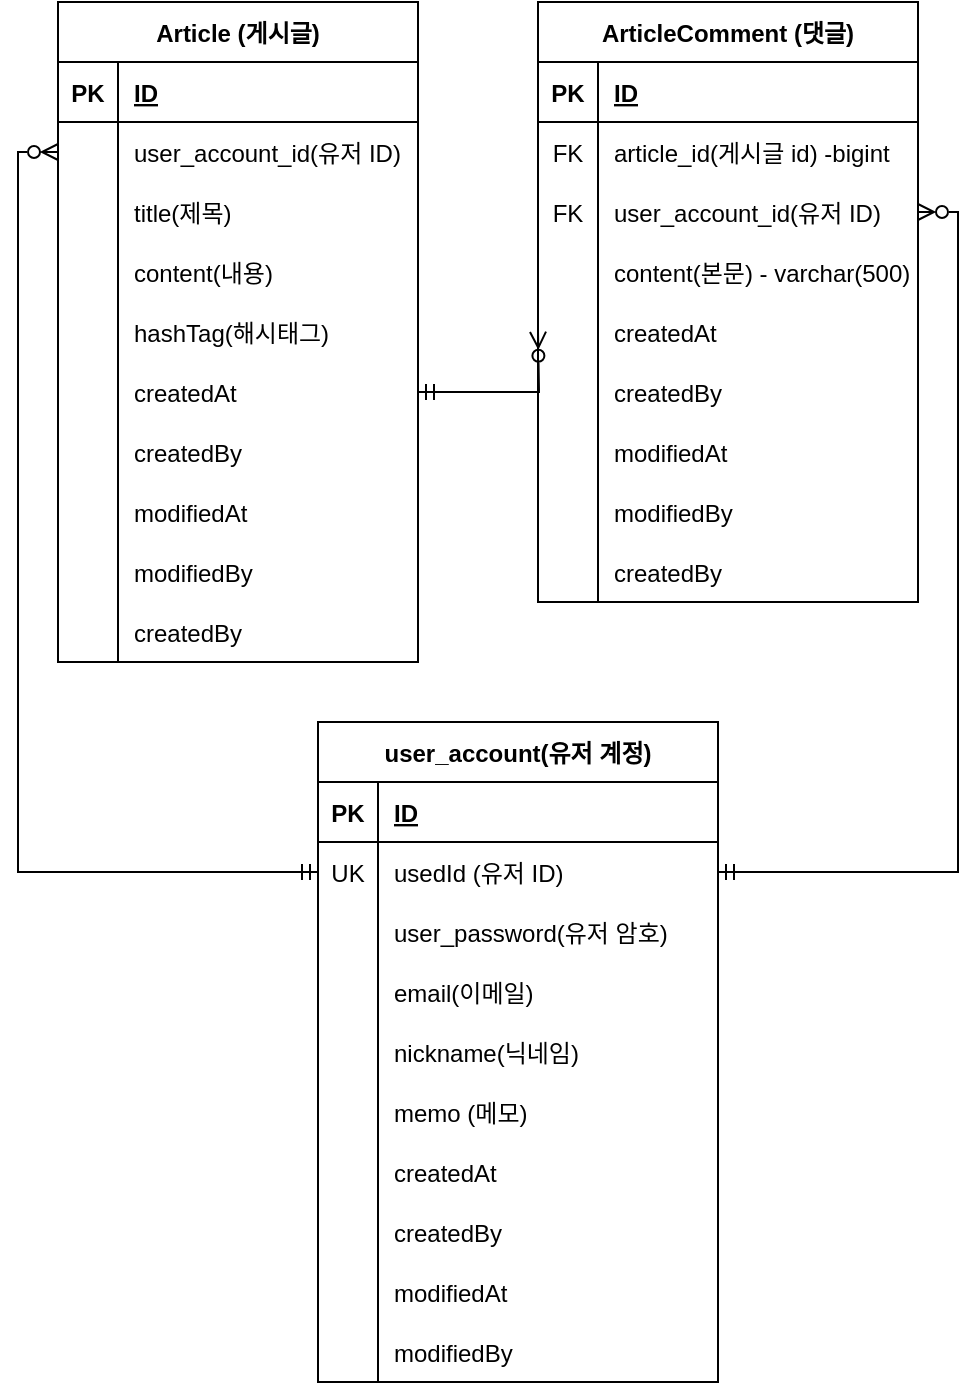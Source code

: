 <mxfile version="20.7.4" type="github">
  <diagram id="OwO4yS9bW_4lTcXqyzmF" name="페이지-1">
    <mxGraphModel dx="1562" dy="837" grid="1" gridSize="10" guides="1" tooltips="1" connect="1" arrows="1" fold="1" page="1" pageScale="1" pageWidth="600" pageHeight="800" math="0" shadow="0">
      <root>
        <mxCell id="0" />
        <mxCell id="1" parent="0" />
        <mxCell id="6bdgPJp6Vkw2izHmAXjf-1" value="Article (게시글)" style="shape=table;startSize=30;container=1;collapsible=1;childLayout=tableLayout;fixedRows=1;rowLines=0;fontStyle=1;align=center;resizeLast=1;" parent="1" vertex="1">
          <mxGeometry x="100" y="40" width="180" height="330" as="geometry" />
        </mxCell>
        <mxCell id="6bdgPJp6Vkw2izHmAXjf-2" value="" style="shape=tableRow;horizontal=0;startSize=0;swimlaneHead=0;swimlaneBody=0;fillColor=none;collapsible=0;dropTarget=0;points=[[0,0.5],[1,0.5]];portConstraint=eastwest;top=0;left=0;right=0;bottom=1;" parent="6bdgPJp6Vkw2izHmAXjf-1" vertex="1">
          <mxGeometry y="30" width="180" height="30" as="geometry" />
        </mxCell>
        <mxCell id="6bdgPJp6Vkw2izHmAXjf-3" value="PK" style="shape=partialRectangle;connectable=0;fillColor=none;top=0;left=0;bottom=0;right=0;fontStyle=1;overflow=hidden;" parent="6bdgPJp6Vkw2izHmAXjf-2" vertex="1">
          <mxGeometry width="30" height="30" as="geometry">
            <mxRectangle width="30" height="30" as="alternateBounds" />
          </mxGeometry>
        </mxCell>
        <mxCell id="6bdgPJp6Vkw2izHmAXjf-4" value="ID" style="shape=partialRectangle;connectable=0;fillColor=none;top=0;left=0;bottom=0;right=0;align=left;spacingLeft=6;fontStyle=5;overflow=hidden;" parent="6bdgPJp6Vkw2izHmAXjf-2" vertex="1">
          <mxGeometry x="30" width="150" height="30" as="geometry">
            <mxRectangle width="150" height="30" as="alternateBounds" />
          </mxGeometry>
        </mxCell>
        <mxCell id="6bdgPJp6Vkw2izHmAXjf-5" value="" style="shape=tableRow;horizontal=0;startSize=0;swimlaneHead=0;swimlaneBody=0;fillColor=none;collapsible=0;dropTarget=0;points=[[0,0.5],[1,0.5]];portConstraint=eastwest;top=0;left=0;right=0;bottom=0;" parent="6bdgPJp6Vkw2izHmAXjf-1" vertex="1">
          <mxGeometry y="60" width="180" height="30" as="geometry" />
        </mxCell>
        <mxCell id="6bdgPJp6Vkw2izHmAXjf-6" value="" style="shape=partialRectangle;connectable=0;fillColor=none;top=0;left=0;bottom=0;right=0;editable=1;overflow=hidden;" parent="6bdgPJp6Vkw2izHmAXjf-5" vertex="1">
          <mxGeometry width="30" height="30" as="geometry">
            <mxRectangle width="30" height="30" as="alternateBounds" />
          </mxGeometry>
        </mxCell>
        <mxCell id="6bdgPJp6Vkw2izHmAXjf-7" value="user_account_id(유저 ID)" style="shape=partialRectangle;connectable=0;fillColor=none;top=0;left=0;bottom=0;right=0;align=left;spacingLeft=6;overflow=hidden;" parent="6bdgPJp6Vkw2izHmAXjf-5" vertex="1">
          <mxGeometry x="30" width="150" height="30" as="geometry">
            <mxRectangle width="150" height="30" as="alternateBounds" />
          </mxGeometry>
        </mxCell>
        <mxCell id="kpHpAsvgf5QoxZTYbaYx-33" value="" style="shape=tableRow;horizontal=0;startSize=0;swimlaneHead=0;swimlaneBody=0;fillColor=none;collapsible=0;dropTarget=0;points=[[0,0.5],[1,0.5]];portConstraint=eastwest;top=0;left=0;right=0;bottom=0;" vertex="1" parent="6bdgPJp6Vkw2izHmAXjf-1">
          <mxGeometry y="90" width="180" height="30" as="geometry" />
        </mxCell>
        <mxCell id="kpHpAsvgf5QoxZTYbaYx-34" value="" style="shape=partialRectangle;connectable=0;fillColor=none;top=0;left=0;bottom=0;right=0;editable=1;overflow=hidden;" vertex="1" parent="kpHpAsvgf5QoxZTYbaYx-33">
          <mxGeometry width="30" height="30" as="geometry">
            <mxRectangle width="30" height="30" as="alternateBounds" />
          </mxGeometry>
        </mxCell>
        <mxCell id="kpHpAsvgf5QoxZTYbaYx-35" value="title(제목)" style="shape=partialRectangle;connectable=0;fillColor=none;top=0;left=0;bottom=0;right=0;align=left;spacingLeft=6;overflow=hidden;" vertex="1" parent="kpHpAsvgf5QoxZTYbaYx-33">
          <mxGeometry x="30" width="150" height="30" as="geometry">
            <mxRectangle width="150" height="30" as="alternateBounds" />
          </mxGeometry>
        </mxCell>
        <mxCell id="6bdgPJp6Vkw2izHmAXjf-8" value="" style="shape=tableRow;horizontal=0;startSize=0;swimlaneHead=0;swimlaneBody=0;fillColor=none;collapsible=0;dropTarget=0;points=[[0,0.5],[1,0.5]];portConstraint=eastwest;top=0;left=0;right=0;bottom=0;" parent="6bdgPJp6Vkw2izHmAXjf-1" vertex="1">
          <mxGeometry y="120" width="180" height="30" as="geometry" />
        </mxCell>
        <mxCell id="6bdgPJp6Vkw2izHmAXjf-9" value="" style="shape=partialRectangle;connectable=0;fillColor=none;top=0;left=0;bottom=0;right=0;editable=1;overflow=hidden;" parent="6bdgPJp6Vkw2izHmAXjf-8" vertex="1">
          <mxGeometry width="30" height="30" as="geometry">
            <mxRectangle width="30" height="30" as="alternateBounds" />
          </mxGeometry>
        </mxCell>
        <mxCell id="6bdgPJp6Vkw2izHmAXjf-10" value="content(내용)" style="shape=partialRectangle;connectable=0;fillColor=none;top=0;left=0;bottom=0;right=0;align=left;spacingLeft=6;overflow=hidden;" parent="6bdgPJp6Vkw2izHmAXjf-8" vertex="1">
          <mxGeometry x="30" width="150" height="30" as="geometry">
            <mxRectangle width="150" height="30" as="alternateBounds" />
          </mxGeometry>
        </mxCell>
        <mxCell id="6bdgPJp6Vkw2izHmAXjf-11" value="" style="shape=tableRow;horizontal=0;startSize=0;swimlaneHead=0;swimlaneBody=0;fillColor=none;collapsible=0;dropTarget=0;points=[[0,0.5],[1,0.5]];portConstraint=eastwest;top=0;left=0;right=0;bottom=0;" parent="6bdgPJp6Vkw2izHmAXjf-1" vertex="1">
          <mxGeometry y="150" width="180" height="30" as="geometry" />
        </mxCell>
        <mxCell id="6bdgPJp6Vkw2izHmAXjf-12" value="" style="shape=partialRectangle;connectable=0;fillColor=none;top=0;left=0;bottom=0;right=0;editable=1;overflow=hidden;" parent="6bdgPJp6Vkw2izHmAXjf-11" vertex="1">
          <mxGeometry width="30" height="30" as="geometry">
            <mxRectangle width="30" height="30" as="alternateBounds" />
          </mxGeometry>
        </mxCell>
        <mxCell id="6bdgPJp6Vkw2izHmAXjf-13" value="hashTag(해시태그)" style="shape=partialRectangle;connectable=0;fillColor=none;top=0;left=0;bottom=0;right=0;align=left;spacingLeft=6;overflow=hidden;" parent="6bdgPJp6Vkw2izHmAXjf-11" vertex="1">
          <mxGeometry x="30" width="150" height="30" as="geometry">
            <mxRectangle width="150" height="30" as="alternateBounds" />
          </mxGeometry>
        </mxCell>
        <mxCell id="6bdgPJp6Vkw2izHmAXjf-14" value="" style="shape=tableRow;horizontal=0;startSize=0;swimlaneHead=0;swimlaneBody=0;fillColor=none;collapsible=0;dropTarget=0;points=[[0,0.5],[1,0.5]];portConstraint=eastwest;top=0;left=0;right=0;bottom=0;" parent="6bdgPJp6Vkw2izHmAXjf-1" vertex="1">
          <mxGeometry y="180" width="180" height="30" as="geometry" />
        </mxCell>
        <mxCell id="6bdgPJp6Vkw2izHmAXjf-15" value="" style="shape=partialRectangle;connectable=0;fillColor=none;top=0;left=0;bottom=0;right=0;editable=1;overflow=hidden;" parent="6bdgPJp6Vkw2izHmAXjf-14" vertex="1">
          <mxGeometry width="30" height="30" as="geometry">
            <mxRectangle width="30" height="30" as="alternateBounds" />
          </mxGeometry>
        </mxCell>
        <mxCell id="6bdgPJp6Vkw2izHmAXjf-16" value="createdAt" style="shape=partialRectangle;connectable=0;fillColor=none;top=0;left=0;bottom=0;right=0;align=left;spacingLeft=6;overflow=hidden;" parent="6bdgPJp6Vkw2izHmAXjf-14" vertex="1">
          <mxGeometry x="30" width="150" height="30" as="geometry">
            <mxRectangle width="150" height="30" as="alternateBounds" />
          </mxGeometry>
        </mxCell>
        <mxCell id="6bdgPJp6Vkw2izHmAXjf-17" value="" style="shape=tableRow;horizontal=0;startSize=0;swimlaneHead=0;swimlaneBody=0;fillColor=none;collapsible=0;dropTarget=0;points=[[0,0.5],[1,0.5]];portConstraint=eastwest;top=0;left=0;right=0;bottom=0;" parent="6bdgPJp6Vkw2izHmAXjf-1" vertex="1">
          <mxGeometry y="210" width="180" height="30" as="geometry" />
        </mxCell>
        <mxCell id="6bdgPJp6Vkw2izHmAXjf-18" value="" style="shape=partialRectangle;connectable=0;fillColor=none;top=0;left=0;bottom=0;right=0;editable=1;overflow=hidden;" parent="6bdgPJp6Vkw2izHmAXjf-17" vertex="1">
          <mxGeometry width="30" height="30" as="geometry">
            <mxRectangle width="30" height="30" as="alternateBounds" />
          </mxGeometry>
        </mxCell>
        <mxCell id="6bdgPJp6Vkw2izHmAXjf-19" value="createdBy" style="shape=partialRectangle;connectable=0;fillColor=none;top=0;left=0;bottom=0;right=0;align=left;spacingLeft=6;overflow=hidden;" parent="6bdgPJp6Vkw2izHmAXjf-17" vertex="1">
          <mxGeometry x="30" width="150" height="30" as="geometry">
            <mxRectangle width="150" height="30" as="alternateBounds" />
          </mxGeometry>
        </mxCell>
        <mxCell id="6bdgPJp6Vkw2izHmAXjf-20" value="" style="shape=tableRow;horizontal=0;startSize=0;swimlaneHead=0;swimlaneBody=0;fillColor=none;collapsible=0;dropTarget=0;points=[[0,0.5],[1,0.5]];portConstraint=eastwest;top=0;left=0;right=0;bottom=0;" parent="6bdgPJp6Vkw2izHmAXjf-1" vertex="1">
          <mxGeometry y="240" width="180" height="30" as="geometry" />
        </mxCell>
        <mxCell id="6bdgPJp6Vkw2izHmAXjf-21" value="" style="shape=partialRectangle;connectable=0;fillColor=none;top=0;left=0;bottom=0;right=0;editable=1;overflow=hidden;" parent="6bdgPJp6Vkw2izHmAXjf-20" vertex="1">
          <mxGeometry width="30" height="30" as="geometry">
            <mxRectangle width="30" height="30" as="alternateBounds" />
          </mxGeometry>
        </mxCell>
        <mxCell id="6bdgPJp6Vkw2izHmAXjf-22" value="modifiedAt" style="shape=partialRectangle;connectable=0;fillColor=none;top=0;left=0;bottom=0;right=0;align=left;spacingLeft=6;overflow=hidden;" parent="6bdgPJp6Vkw2izHmAXjf-20" vertex="1">
          <mxGeometry x="30" width="150" height="30" as="geometry">
            <mxRectangle width="150" height="30" as="alternateBounds" />
          </mxGeometry>
        </mxCell>
        <mxCell id="6bdgPJp6Vkw2izHmAXjf-23" value="" style="shape=tableRow;horizontal=0;startSize=0;swimlaneHead=0;swimlaneBody=0;fillColor=none;collapsible=0;dropTarget=0;points=[[0,0.5],[1,0.5]];portConstraint=eastwest;top=0;left=0;right=0;bottom=0;" parent="6bdgPJp6Vkw2izHmAXjf-1" vertex="1">
          <mxGeometry y="270" width="180" height="30" as="geometry" />
        </mxCell>
        <mxCell id="6bdgPJp6Vkw2izHmAXjf-24" value="" style="shape=partialRectangle;connectable=0;fillColor=none;top=0;left=0;bottom=0;right=0;editable=1;overflow=hidden;" parent="6bdgPJp6Vkw2izHmAXjf-23" vertex="1">
          <mxGeometry width="30" height="30" as="geometry">
            <mxRectangle width="30" height="30" as="alternateBounds" />
          </mxGeometry>
        </mxCell>
        <mxCell id="6bdgPJp6Vkw2izHmAXjf-25" value="modifiedBy" style="shape=partialRectangle;connectable=0;fillColor=none;top=0;left=0;bottom=0;right=0;align=left;spacingLeft=6;overflow=hidden;" parent="6bdgPJp6Vkw2izHmAXjf-23" vertex="1">
          <mxGeometry x="30" width="150" height="30" as="geometry">
            <mxRectangle width="150" height="30" as="alternateBounds" />
          </mxGeometry>
        </mxCell>
        <mxCell id="6bdgPJp6Vkw2izHmAXjf-26" value="" style="shape=tableRow;horizontal=0;startSize=0;swimlaneHead=0;swimlaneBody=0;fillColor=none;collapsible=0;dropTarget=0;points=[[0,0.5],[1,0.5]];portConstraint=eastwest;top=0;left=0;right=0;bottom=0;" parent="6bdgPJp6Vkw2izHmAXjf-1" vertex="1">
          <mxGeometry y="300" width="180" height="30" as="geometry" />
        </mxCell>
        <mxCell id="6bdgPJp6Vkw2izHmAXjf-27" value="" style="shape=partialRectangle;connectable=0;fillColor=none;top=0;left=0;bottom=0;right=0;editable=1;overflow=hidden;" parent="6bdgPJp6Vkw2izHmAXjf-26" vertex="1">
          <mxGeometry width="30" height="30" as="geometry">
            <mxRectangle width="30" height="30" as="alternateBounds" />
          </mxGeometry>
        </mxCell>
        <mxCell id="6bdgPJp6Vkw2izHmAXjf-28" value="createdBy" style="shape=partialRectangle;connectable=0;fillColor=none;top=0;left=0;bottom=0;right=0;align=left;spacingLeft=6;overflow=hidden;" parent="6bdgPJp6Vkw2izHmAXjf-26" vertex="1">
          <mxGeometry x="30" width="150" height="30" as="geometry">
            <mxRectangle width="150" height="30" as="alternateBounds" />
          </mxGeometry>
        </mxCell>
        <mxCell id="6bdgPJp6Vkw2izHmAXjf-29" value="ArticleComment (댓글)" style="shape=table;startSize=30;container=1;collapsible=1;childLayout=tableLayout;fixedRows=1;rowLines=0;fontStyle=1;align=center;resizeLast=1;" parent="1" vertex="1">
          <mxGeometry x="340" y="40" width="190" height="300" as="geometry" />
        </mxCell>
        <mxCell id="6bdgPJp6Vkw2izHmAXjf-30" value="" style="shape=tableRow;horizontal=0;startSize=0;swimlaneHead=0;swimlaneBody=0;fillColor=none;collapsible=0;dropTarget=0;points=[[0,0.5],[1,0.5]];portConstraint=eastwest;top=0;left=0;right=0;bottom=1;" parent="6bdgPJp6Vkw2izHmAXjf-29" vertex="1">
          <mxGeometry y="30" width="190" height="30" as="geometry" />
        </mxCell>
        <mxCell id="6bdgPJp6Vkw2izHmAXjf-31" value="PK" style="shape=partialRectangle;connectable=0;fillColor=none;top=0;left=0;bottom=0;right=0;fontStyle=1;overflow=hidden;" parent="6bdgPJp6Vkw2izHmAXjf-30" vertex="1">
          <mxGeometry width="30" height="30" as="geometry">
            <mxRectangle width="30" height="30" as="alternateBounds" />
          </mxGeometry>
        </mxCell>
        <mxCell id="6bdgPJp6Vkw2izHmAXjf-32" value="ID" style="shape=partialRectangle;connectable=0;fillColor=none;top=0;left=0;bottom=0;right=0;align=left;spacingLeft=6;fontStyle=5;overflow=hidden;" parent="6bdgPJp6Vkw2izHmAXjf-30" vertex="1">
          <mxGeometry x="30" width="160" height="30" as="geometry">
            <mxRectangle width="160" height="30" as="alternateBounds" />
          </mxGeometry>
        </mxCell>
        <mxCell id="6bdgPJp6Vkw2izHmAXjf-33" value="" style="shape=tableRow;horizontal=0;startSize=0;swimlaneHead=0;swimlaneBody=0;fillColor=none;collapsible=0;dropTarget=0;points=[[0,0.5],[1,0.5]];portConstraint=eastwest;top=0;left=0;right=0;bottom=0;" parent="6bdgPJp6Vkw2izHmAXjf-29" vertex="1">
          <mxGeometry y="60" width="190" height="30" as="geometry" />
        </mxCell>
        <mxCell id="6bdgPJp6Vkw2izHmAXjf-34" value="FK" style="shape=partialRectangle;connectable=0;fillColor=none;top=0;left=0;bottom=0;right=0;editable=1;overflow=hidden;" parent="6bdgPJp6Vkw2izHmAXjf-33" vertex="1">
          <mxGeometry width="30" height="30" as="geometry">
            <mxRectangle width="30" height="30" as="alternateBounds" />
          </mxGeometry>
        </mxCell>
        <mxCell id="6bdgPJp6Vkw2izHmAXjf-35" value="article_id(게시글 id) -bigint" style="shape=partialRectangle;connectable=0;fillColor=none;top=0;left=0;bottom=0;right=0;align=left;spacingLeft=6;overflow=hidden;" parent="6bdgPJp6Vkw2izHmAXjf-33" vertex="1">
          <mxGeometry x="30" width="160" height="30" as="geometry">
            <mxRectangle width="160" height="30" as="alternateBounds" />
          </mxGeometry>
        </mxCell>
        <mxCell id="kpHpAsvgf5QoxZTYbaYx-36" value="" style="shape=tableRow;horizontal=0;startSize=0;swimlaneHead=0;swimlaneBody=0;fillColor=none;collapsible=0;dropTarget=0;points=[[0,0.5],[1,0.5]];portConstraint=eastwest;top=0;left=0;right=0;bottom=0;" vertex="1" parent="6bdgPJp6Vkw2izHmAXjf-29">
          <mxGeometry y="90" width="190" height="30" as="geometry" />
        </mxCell>
        <mxCell id="kpHpAsvgf5QoxZTYbaYx-37" value="FK" style="shape=partialRectangle;connectable=0;fillColor=none;top=0;left=0;bottom=0;right=0;editable=1;overflow=hidden;" vertex="1" parent="kpHpAsvgf5QoxZTYbaYx-36">
          <mxGeometry width="30" height="30" as="geometry">
            <mxRectangle width="30" height="30" as="alternateBounds" />
          </mxGeometry>
        </mxCell>
        <mxCell id="kpHpAsvgf5QoxZTYbaYx-38" value="user_account_id(유저 ID)" style="shape=partialRectangle;connectable=0;fillColor=none;top=0;left=0;bottom=0;right=0;align=left;spacingLeft=6;overflow=hidden;" vertex="1" parent="kpHpAsvgf5QoxZTYbaYx-36">
          <mxGeometry x="30" width="160" height="30" as="geometry">
            <mxRectangle width="160" height="30" as="alternateBounds" />
          </mxGeometry>
        </mxCell>
        <mxCell id="6bdgPJp6Vkw2izHmAXjf-36" value="" style="shape=tableRow;horizontal=0;startSize=0;swimlaneHead=0;swimlaneBody=0;fillColor=none;collapsible=0;dropTarget=0;points=[[0,0.5],[1,0.5]];portConstraint=eastwest;top=0;left=0;right=0;bottom=0;" parent="6bdgPJp6Vkw2izHmAXjf-29" vertex="1">
          <mxGeometry y="120" width="190" height="30" as="geometry" />
        </mxCell>
        <mxCell id="6bdgPJp6Vkw2izHmAXjf-37" value="" style="shape=partialRectangle;connectable=0;fillColor=none;top=0;left=0;bottom=0;right=0;editable=1;overflow=hidden;" parent="6bdgPJp6Vkw2izHmAXjf-36" vertex="1">
          <mxGeometry width="30" height="30" as="geometry">
            <mxRectangle width="30" height="30" as="alternateBounds" />
          </mxGeometry>
        </mxCell>
        <mxCell id="6bdgPJp6Vkw2izHmAXjf-38" value="content(본문) - varchar(500)" style="shape=partialRectangle;connectable=0;fillColor=none;top=0;left=0;bottom=0;right=0;align=left;spacingLeft=6;overflow=hidden;" parent="6bdgPJp6Vkw2izHmAXjf-36" vertex="1">
          <mxGeometry x="30" width="160" height="30" as="geometry">
            <mxRectangle width="160" height="30" as="alternateBounds" />
          </mxGeometry>
        </mxCell>
        <mxCell id="6bdgPJp6Vkw2izHmAXjf-39" value="" style="shape=tableRow;horizontal=0;startSize=0;swimlaneHead=0;swimlaneBody=0;fillColor=none;collapsible=0;dropTarget=0;points=[[0,0.5],[1,0.5]];portConstraint=eastwest;top=0;left=0;right=0;bottom=0;" parent="6bdgPJp6Vkw2izHmAXjf-29" vertex="1">
          <mxGeometry y="150" width="190" height="30" as="geometry" />
        </mxCell>
        <mxCell id="6bdgPJp6Vkw2izHmAXjf-40" value="" style="shape=partialRectangle;connectable=0;fillColor=none;top=0;left=0;bottom=0;right=0;editable=1;overflow=hidden;" parent="6bdgPJp6Vkw2izHmAXjf-39" vertex="1">
          <mxGeometry width="30" height="30" as="geometry">
            <mxRectangle width="30" height="30" as="alternateBounds" />
          </mxGeometry>
        </mxCell>
        <mxCell id="6bdgPJp6Vkw2izHmAXjf-41" value="createdAt" style="shape=partialRectangle;connectable=0;fillColor=none;top=0;left=0;bottom=0;right=0;align=left;spacingLeft=6;overflow=hidden;" parent="6bdgPJp6Vkw2izHmAXjf-39" vertex="1">
          <mxGeometry x="30" width="160" height="30" as="geometry">
            <mxRectangle width="160" height="30" as="alternateBounds" />
          </mxGeometry>
        </mxCell>
        <mxCell id="6bdgPJp6Vkw2izHmAXjf-42" value="" style="shape=tableRow;horizontal=0;startSize=0;swimlaneHead=0;swimlaneBody=0;fillColor=none;collapsible=0;dropTarget=0;points=[[0,0.5],[1,0.5]];portConstraint=eastwest;top=0;left=0;right=0;bottom=0;" parent="6bdgPJp6Vkw2izHmAXjf-29" vertex="1">
          <mxGeometry y="180" width="190" height="30" as="geometry" />
        </mxCell>
        <mxCell id="6bdgPJp6Vkw2izHmAXjf-43" value="" style="shape=partialRectangle;connectable=0;fillColor=none;top=0;left=0;bottom=0;right=0;editable=1;overflow=hidden;" parent="6bdgPJp6Vkw2izHmAXjf-42" vertex="1">
          <mxGeometry width="30" height="30" as="geometry">
            <mxRectangle width="30" height="30" as="alternateBounds" />
          </mxGeometry>
        </mxCell>
        <mxCell id="6bdgPJp6Vkw2izHmAXjf-44" value="createdBy" style="shape=partialRectangle;connectable=0;fillColor=none;top=0;left=0;bottom=0;right=0;align=left;spacingLeft=6;overflow=hidden;" parent="6bdgPJp6Vkw2izHmAXjf-42" vertex="1">
          <mxGeometry x="30" width="160" height="30" as="geometry">
            <mxRectangle width="160" height="30" as="alternateBounds" />
          </mxGeometry>
        </mxCell>
        <mxCell id="6bdgPJp6Vkw2izHmAXjf-45" value="" style="shape=tableRow;horizontal=0;startSize=0;swimlaneHead=0;swimlaneBody=0;fillColor=none;collapsible=0;dropTarget=0;points=[[0,0.5],[1,0.5]];portConstraint=eastwest;top=0;left=0;right=0;bottom=0;" parent="6bdgPJp6Vkw2izHmAXjf-29" vertex="1">
          <mxGeometry y="210" width="190" height="30" as="geometry" />
        </mxCell>
        <mxCell id="6bdgPJp6Vkw2izHmAXjf-46" value="" style="shape=partialRectangle;connectable=0;fillColor=none;top=0;left=0;bottom=0;right=0;editable=1;overflow=hidden;" parent="6bdgPJp6Vkw2izHmAXjf-45" vertex="1">
          <mxGeometry width="30" height="30" as="geometry">
            <mxRectangle width="30" height="30" as="alternateBounds" />
          </mxGeometry>
        </mxCell>
        <mxCell id="6bdgPJp6Vkw2izHmAXjf-47" value="modifiedAt" style="shape=partialRectangle;connectable=0;fillColor=none;top=0;left=0;bottom=0;right=0;align=left;spacingLeft=6;overflow=hidden;" parent="6bdgPJp6Vkw2izHmAXjf-45" vertex="1">
          <mxGeometry x="30" width="160" height="30" as="geometry">
            <mxRectangle width="160" height="30" as="alternateBounds" />
          </mxGeometry>
        </mxCell>
        <mxCell id="6bdgPJp6Vkw2izHmAXjf-48" value="" style="shape=tableRow;horizontal=0;startSize=0;swimlaneHead=0;swimlaneBody=0;fillColor=none;collapsible=0;dropTarget=0;points=[[0,0.5],[1,0.5]];portConstraint=eastwest;top=0;left=0;right=0;bottom=0;" parent="6bdgPJp6Vkw2izHmAXjf-29" vertex="1">
          <mxGeometry y="240" width="190" height="30" as="geometry" />
        </mxCell>
        <mxCell id="6bdgPJp6Vkw2izHmAXjf-49" value="" style="shape=partialRectangle;connectable=0;fillColor=none;top=0;left=0;bottom=0;right=0;editable=1;overflow=hidden;" parent="6bdgPJp6Vkw2izHmAXjf-48" vertex="1">
          <mxGeometry width="30" height="30" as="geometry">
            <mxRectangle width="30" height="30" as="alternateBounds" />
          </mxGeometry>
        </mxCell>
        <mxCell id="6bdgPJp6Vkw2izHmAXjf-50" value="modifiedBy" style="shape=partialRectangle;connectable=0;fillColor=none;top=0;left=0;bottom=0;right=0;align=left;spacingLeft=6;overflow=hidden;" parent="6bdgPJp6Vkw2izHmAXjf-48" vertex="1">
          <mxGeometry x="30" width="160" height="30" as="geometry">
            <mxRectangle width="160" height="30" as="alternateBounds" />
          </mxGeometry>
        </mxCell>
        <mxCell id="6bdgPJp6Vkw2izHmAXjf-51" value="" style="shape=tableRow;horizontal=0;startSize=0;swimlaneHead=0;swimlaneBody=0;fillColor=none;collapsible=0;dropTarget=0;points=[[0,0.5],[1,0.5]];portConstraint=eastwest;top=0;left=0;right=0;bottom=0;" parent="6bdgPJp6Vkw2izHmAXjf-29" vertex="1">
          <mxGeometry y="270" width="190" height="30" as="geometry" />
        </mxCell>
        <mxCell id="6bdgPJp6Vkw2izHmAXjf-52" value="" style="shape=partialRectangle;connectable=0;fillColor=none;top=0;left=0;bottom=0;right=0;editable=1;overflow=hidden;" parent="6bdgPJp6Vkw2izHmAXjf-51" vertex="1">
          <mxGeometry width="30" height="30" as="geometry">
            <mxRectangle width="30" height="30" as="alternateBounds" />
          </mxGeometry>
        </mxCell>
        <mxCell id="6bdgPJp6Vkw2izHmAXjf-53" value="createdBy" style="shape=partialRectangle;connectable=0;fillColor=none;top=0;left=0;bottom=0;right=0;align=left;spacingLeft=6;overflow=hidden;" parent="6bdgPJp6Vkw2izHmAXjf-51" vertex="1">
          <mxGeometry x="30" width="160" height="30" as="geometry">
            <mxRectangle width="160" height="30" as="alternateBounds" />
          </mxGeometry>
        </mxCell>
        <mxCell id="6bdgPJp6Vkw2izHmAXjf-54" style="edgeStyle=orthogonalEdgeStyle;rounded=0;orthogonalLoop=1;jettySize=auto;html=1;exitX=1;exitY=0.5;exitDx=0;exitDy=0;endArrow=ERzeroToMany;endFill=0;startArrow=ERmandOne;startFill=0;" parent="1" source="6bdgPJp6Vkw2izHmAXjf-14" edge="1">
          <mxGeometry relative="1" as="geometry">
            <mxPoint x="340" y="204.909" as="targetPoint" />
          </mxGeometry>
        </mxCell>
        <mxCell id="kpHpAsvgf5QoxZTYbaYx-2" value="user_account(유저 계정)" style="shape=table;startSize=30;container=1;collapsible=1;childLayout=tableLayout;fixedRows=1;rowLines=0;fontStyle=1;align=center;resizeLast=1;" vertex="1" parent="1">
          <mxGeometry x="230" y="400" width="200" height="330" as="geometry" />
        </mxCell>
        <mxCell id="kpHpAsvgf5QoxZTYbaYx-3" value="" style="shape=tableRow;horizontal=0;startSize=0;swimlaneHead=0;swimlaneBody=0;fillColor=none;collapsible=0;dropTarget=0;points=[[0,0.5],[1,0.5]];portConstraint=eastwest;top=0;left=0;right=0;bottom=1;" vertex="1" parent="kpHpAsvgf5QoxZTYbaYx-2">
          <mxGeometry y="30" width="200" height="30" as="geometry" />
        </mxCell>
        <mxCell id="kpHpAsvgf5QoxZTYbaYx-4" value="PK" style="shape=partialRectangle;connectable=0;fillColor=none;top=0;left=0;bottom=0;right=0;fontStyle=1;overflow=hidden;" vertex="1" parent="kpHpAsvgf5QoxZTYbaYx-3">
          <mxGeometry width="30" height="30" as="geometry">
            <mxRectangle width="30" height="30" as="alternateBounds" />
          </mxGeometry>
        </mxCell>
        <mxCell id="kpHpAsvgf5QoxZTYbaYx-5" value="ID" style="shape=partialRectangle;connectable=0;fillColor=none;top=0;left=0;bottom=0;right=0;align=left;spacingLeft=6;fontStyle=5;overflow=hidden;" vertex="1" parent="kpHpAsvgf5QoxZTYbaYx-3">
          <mxGeometry x="30" width="170" height="30" as="geometry">
            <mxRectangle width="170" height="30" as="alternateBounds" />
          </mxGeometry>
        </mxCell>
        <mxCell id="kpHpAsvgf5QoxZTYbaYx-6" value="" style="shape=tableRow;horizontal=0;startSize=0;swimlaneHead=0;swimlaneBody=0;fillColor=none;collapsible=0;dropTarget=0;points=[[0,0.5],[1,0.5]];portConstraint=eastwest;top=0;left=0;right=0;bottom=0;" vertex="1" parent="kpHpAsvgf5QoxZTYbaYx-2">
          <mxGeometry y="60" width="200" height="30" as="geometry" />
        </mxCell>
        <mxCell id="kpHpAsvgf5QoxZTYbaYx-7" value="UK" style="shape=partialRectangle;connectable=0;fillColor=none;top=0;left=0;bottom=0;right=0;editable=1;overflow=hidden;" vertex="1" parent="kpHpAsvgf5QoxZTYbaYx-6">
          <mxGeometry width="30" height="30" as="geometry">
            <mxRectangle width="30" height="30" as="alternateBounds" />
          </mxGeometry>
        </mxCell>
        <mxCell id="kpHpAsvgf5QoxZTYbaYx-8" value="usedId (유저 ID)" style="shape=partialRectangle;connectable=0;fillColor=none;top=0;left=0;bottom=0;right=0;align=left;spacingLeft=6;overflow=hidden;" vertex="1" parent="kpHpAsvgf5QoxZTYbaYx-6">
          <mxGeometry x="30" width="170" height="30" as="geometry">
            <mxRectangle width="170" height="30" as="alternateBounds" />
          </mxGeometry>
        </mxCell>
        <mxCell id="kpHpAsvgf5QoxZTYbaYx-9" value="" style="shape=tableRow;horizontal=0;startSize=0;swimlaneHead=0;swimlaneBody=0;fillColor=none;collapsible=0;dropTarget=0;points=[[0,0.5],[1,0.5]];portConstraint=eastwest;top=0;left=0;right=0;bottom=0;" vertex="1" parent="kpHpAsvgf5QoxZTYbaYx-2">
          <mxGeometry y="90" width="200" height="30" as="geometry" />
        </mxCell>
        <mxCell id="kpHpAsvgf5QoxZTYbaYx-10" value="" style="shape=partialRectangle;connectable=0;fillColor=none;top=0;left=0;bottom=0;right=0;editable=1;overflow=hidden;" vertex="1" parent="kpHpAsvgf5QoxZTYbaYx-9">
          <mxGeometry width="30" height="30" as="geometry">
            <mxRectangle width="30" height="30" as="alternateBounds" />
          </mxGeometry>
        </mxCell>
        <mxCell id="kpHpAsvgf5QoxZTYbaYx-11" value="user_password(유저 암호)" style="shape=partialRectangle;connectable=0;fillColor=none;top=0;left=0;bottom=0;right=0;align=left;spacingLeft=6;overflow=hidden;" vertex="1" parent="kpHpAsvgf5QoxZTYbaYx-9">
          <mxGeometry x="30" width="170" height="30" as="geometry">
            <mxRectangle width="170" height="30" as="alternateBounds" />
          </mxGeometry>
        </mxCell>
        <mxCell id="kpHpAsvgf5QoxZTYbaYx-12" value="" style="shape=tableRow;horizontal=0;startSize=0;swimlaneHead=0;swimlaneBody=0;fillColor=none;collapsible=0;dropTarget=0;points=[[0,0.5],[1,0.5]];portConstraint=eastwest;top=0;left=0;right=0;bottom=0;" vertex="1" parent="kpHpAsvgf5QoxZTYbaYx-2">
          <mxGeometry y="120" width="200" height="30" as="geometry" />
        </mxCell>
        <mxCell id="kpHpAsvgf5QoxZTYbaYx-13" value="" style="shape=partialRectangle;connectable=0;fillColor=none;top=0;left=0;bottom=0;right=0;editable=1;overflow=hidden;" vertex="1" parent="kpHpAsvgf5QoxZTYbaYx-12">
          <mxGeometry width="30" height="30" as="geometry">
            <mxRectangle width="30" height="30" as="alternateBounds" />
          </mxGeometry>
        </mxCell>
        <mxCell id="kpHpAsvgf5QoxZTYbaYx-14" value="email(이메일)" style="shape=partialRectangle;connectable=0;fillColor=none;top=0;left=0;bottom=0;right=0;align=left;spacingLeft=6;overflow=hidden;" vertex="1" parent="kpHpAsvgf5QoxZTYbaYx-12">
          <mxGeometry x="30" width="170" height="30" as="geometry">
            <mxRectangle width="170" height="30" as="alternateBounds" />
          </mxGeometry>
        </mxCell>
        <mxCell id="kpHpAsvgf5QoxZTYbaYx-15" value="" style="shape=tableRow;horizontal=0;startSize=0;swimlaneHead=0;swimlaneBody=0;fillColor=none;collapsible=0;dropTarget=0;points=[[0,0.5],[1,0.5]];portConstraint=eastwest;top=0;left=0;right=0;bottom=0;" vertex="1" parent="kpHpAsvgf5QoxZTYbaYx-2">
          <mxGeometry y="150" width="200" height="30" as="geometry" />
        </mxCell>
        <mxCell id="kpHpAsvgf5QoxZTYbaYx-16" value="" style="shape=partialRectangle;connectable=0;fillColor=none;top=0;left=0;bottom=0;right=0;editable=1;overflow=hidden;" vertex="1" parent="kpHpAsvgf5QoxZTYbaYx-15">
          <mxGeometry width="30" height="30" as="geometry">
            <mxRectangle width="30" height="30" as="alternateBounds" />
          </mxGeometry>
        </mxCell>
        <mxCell id="kpHpAsvgf5QoxZTYbaYx-17" value="nickname(닉네임)" style="shape=partialRectangle;connectable=0;fillColor=none;top=0;left=0;bottom=0;right=0;align=left;spacingLeft=6;overflow=hidden;" vertex="1" parent="kpHpAsvgf5QoxZTYbaYx-15">
          <mxGeometry x="30" width="170" height="30" as="geometry">
            <mxRectangle width="170" height="30" as="alternateBounds" />
          </mxGeometry>
        </mxCell>
        <mxCell id="kpHpAsvgf5QoxZTYbaYx-18" value="" style="shape=tableRow;horizontal=0;startSize=0;swimlaneHead=0;swimlaneBody=0;fillColor=none;collapsible=0;dropTarget=0;points=[[0,0.5],[1,0.5]];portConstraint=eastwest;top=0;left=0;right=0;bottom=0;" vertex="1" parent="kpHpAsvgf5QoxZTYbaYx-2">
          <mxGeometry y="180" width="200" height="30" as="geometry" />
        </mxCell>
        <mxCell id="kpHpAsvgf5QoxZTYbaYx-19" value="" style="shape=partialRectangle;connectable=0;fillColor=none;top=0;left=0;bottom=0;right=0;editable=1;overflow=hidden;" vertex="1" parent="kpHpAsvgf5QoxZTYbaYx-18">
          <mxGeometry width="30" height="30" as="geometry">
            <mxRectangle width="30" height="30" as="alternateBounds" />
          </mxGeometry>
        </mxCell>
        <mxCell id="kpHpAsvgf5QoxZTYbaYx-20" value="memo (메모)" style="shape=partialRectangle;connectable=0;fillColor=none;top=0;left=0;bottom=0;right=0;align=left;spacingLeft=6;overflow=hidden;" vertex="1" parent="kpHpAsvgf5QoxZTYbaYx-18">
          <mxGeometry x="30" width="170" height="30" as="geometry">
            <mxRectangle width="170" height="30" as="alternateBounds" />
          </mxGeometry>
        </mxCell>
        <mxCell id="kpHpAsvgf5QoxZTYbaYx-21" value="" style="shape=tableRow;horizontal=0;startSize=0;swimlaneHead=0;swimlaneBody=0;fillColor=none;collapsible=0;dropTarget=0;points=[[0,0.5],[1,0.5]];portConstraint=eastwest;top=0;left=0;right=0;bottom=0;" vertex="1" parent="kpHpAsvgf5QoxZTYbaYx-2">
          <mxGeometry y="210" width="200" height="30" as="geometry" />
        </mxCell>
        <mxCell id="kpHpAsvgf5QoxZTYbaYx-22" value="" style="shape=partialRectangle;connectable=0;fillColor=none;top=0;left=0;bottom=0;right=0;editable=1;overflow=hidden;" vertex="1" parent="kpHpAsvgf5QoxZTYbaYx-21">
          <mxGeometry width="30" height="30" as="geometry">
            <mxRectangle width="30" height="30" as="alternateBounds" />
          </mxGeometry>
        </mxCell>
        <mxCell id="kpHpAsvgf5QoxZTYbaYx-23" value="createdAt" style="shape=partialRectangle;connectable=0;fillColor=none;top=0;left=0;bottom=0;right=0;align=left;spacingLeft=6;overflow=hidden;" vertex="1" parent="kpHpAsvgf5QoxZTYbaYx-21">
          <mxGeometry x="30" width="170" height="30" as="geometry">
            <mxRectangle width="170" height="30" as="alternateBounds" />
          </mxGeometry>
        </mxCell>
        <mxCell id="kpHpAsvgf5QoxZTYbaYx-24" value="" style="shape=tableRow;horizontal=0;startSize=0;swimlaneHead=0;swimlaneBody=0;fillColor=none;collapsible=0;dropTarget=0;points=[[0,0.5],[1,0.5]];portConstraint=eastwest;top=0;left=0;right=0;bottom=0;" vertex="1" parent="kpHpAsvgf5QoxZTYbaYx-2">
          <mxGeometry y="240" width="200" height="30" as="geometry" />
        </mxCell>
        <mxCell id="kpHpAsvgf5QoxZTYbaYx-25" value="" style="shape=partialRectangle;connectable=0;fillColor=none;top=0;left=0;bottom=0;right=0;editable=1;overflow=hidden;" vertex="1" parent="kpHpAsvgf5QoxZTYbaYx-24">
          <mxGeometry width="30" height="30" as="geometry">
            <mxRectangle width="30" height="30" as="alternateBounds" />
          </mxGeometry>
        </mxCell>
        <mxCell id="kpHpAsvgf5QoxZTYbaYx-26" value="createdBy" style="shape=partialRectangle;connectable=0;fillColor=none;top=0;left=0;bottom=0;right=0;align=left;spacingLeft=6;overflow=hidden;" vertex="1" parent="kpHpAsvgf5QoxZTYbaYx-24">
          <mxGeometry x="30" width="170" height="30" as="geometry">
            <mxRectangle width="170" height="30" as="alternateBounds" />
          </mxGeometry>
        </mxCell>
        <mxCell id="kpHpAsvgf5QoxZTYbaYx-27" value="" style="shape=tableRow;horizontal=0;startSize=0;swimlaneHead=0;swimlaneBody=0;fillColor=none;collapsible=0;dropTarget=0;points=[[0,0.5],[1,0.5]];portConstraint=eastwest;top=0;left=0;right=0;bottom=0;" vertex="1" parent="kpHpAsvgf5QoxZTYbaYx-2">
          <mxGeometry y="270" width="200" height="30" as="geometry" />
        </mxCell>
        <mxCell id="kpHpAsvgf5QoxZTYbaYx-28" value="" style="shape=partialRectangle;connectable=0;fillColor=none;top=0;left=0;bottom=0;right=0;editable=1;overflow=hidden;" vertex="1" parent="kpHpAsvgf5QoxZTYbaYx-27">
          <mxGeometry width="30" height="30" as="geometry">
            <mxRectangle width="30" height="30" as="alternateBounds" />
          </mxGeometry>
        </mxCell>
        <mxCell id="kpHpAsvgf5QoxZTYbaYx-29" value="modifiedAt" style="shape=partialRectangle;connectable=0;fillColor=none;top=0;left=0;bottom=0;right=0;align=left;spacingLeft=6;overflow=hidden;" vertex="1" parent="kpHpAsvgf5QoxZTYbaYx-27">
          <mxGeometry x="30" width="170" height="30" as="geometry">
            <mxRectangle width="170" height="30" as="alternateBounds" />
          </mxGeometry>
        </mxCell>
        <mxCell id="kpHpAsvgf5QoxZTYbaYx-41" value="" style="shape=tableRow;horizontal=0;startSize=0;swimlaneHead=0;swimlaneBody=0;fillColor=none;collapsible=0;dropTarget=0;points=[[0,0.5],[1,0.5]];portConstraint=eastwest;top=0;left=0;right=0;bottom=0;" vertex="1" parent="kpHpAsvgf5QoxZTYbaYx-2">
          <mxGeometry y="300" width="200" height="30" as="geometry" />
        </mxCell>
        <mxCell id="kpHpAsvgf5QoxZTYbaYx-42" value="" style="shape=partialRectangle;connectable=0;fillColor=none;top=0;left=0;bottom=0;right=0;editable=1;overflow=hidden;" vertex="1" parent="kpHpAsvgf5QoxZTYbaYx-41">
          <mxGeometry width="30" height="30" as="geometry">
            <mxRectangle width="30" height="30" as="alternateBounds" />
          </mxGeometry>
        </mxCell>
        <mxCell id="kpHpAsvgf5QoxZTYbaYx-43" value="modifiedBy" style="shape=partialRectangle;connectable=0;fillColor=none;top=0;left=0;bottom=0;right=0;align=left;spacingLeft=6;overflow=hidden;" vertex="1" parent="kpHpAsvgf5QoxZTYbaYx-41">
          <mxGeometry x="30" width="170" height="30" as="geometry">
            <mxRectangle width="170" height="30" as="alternateBounds" />
          </mxGeometry>
        </mxCell>
        <mxCell id="kpHpAsvgf5QoxZTYbaYx-44" style="edgeStyle=orthogonalEdgeStyle;rounded=0;orthogonalLoop=1;jettySize=auto;html=1;entryX=0;entryY=0.5;entryDx=0;entryDy=0;startArrow=ERmandOne;startFill=0;endArrow=ERzeroToMany;endFill=0;" edge="1" parent="1" source="kpHpAsvgf5QoxZTYbaYx-6" target="6bdgPJp6Vkw2izHmAXjf-5">
          <mxGeometry relative="1" as="geometry" />
        </mxCell>
        <mxCell id="kpHpAsvgf5QoxZTYbaYx-47" style="edgeStyle=orthogonalEdgeStyle;rounded=0;orthogonalLoop=1;jettySize=auto;html=1;exitX=1;exitY=0.5;exitDx=0;exitDy=0;entryX=1;entryY=0.5;entryDx=0;entryDy=0;startArrow=ERmandOne;startFill=0;endArrow=ERzeroToMany;endFill=0;" edge="1" parent="1" source="kpHpAsvgf5QoxZTYbaYx-6" target="kpHpAsvgf5QoxZTYbaYx-36">
          <mxGeometry relative="1" as="geometry" />
        </mxCell>
      </root>
    </mxGraphModel>
  </diagram>
</mxfile>

